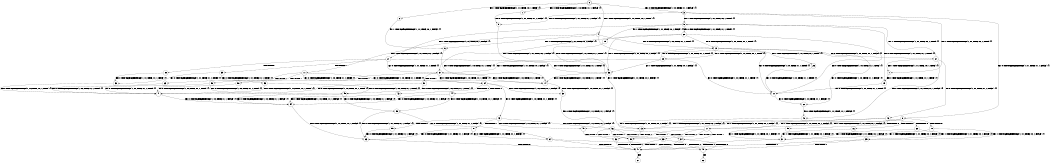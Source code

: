 digraph BCG {
size = "7, 10.5";
center = TRUE;
node [shape = circle];
0 [peripheries = 2];
0 -> 1 [label = "EX !0 !ATOMIC_EXCH_BRANCH (1, +0, TRUE, +1, 1, FALSE) !{}"];
0 -> 2 [label = "EX !1 !ATOMIC_EXCH_BRANCH (1, +1, TRUE, +0, 1, TRUE) !{}"];
0 -> 3 [label = "EX !0 !ATOMIC_EXCH_BRANCH (1, +0, TRUE, +1, 1, FALSE) !{}"];
0 -> 4 [label = "EX !1 !ATOMIC_EXCH_BRANCH (1, +1, TRUE, +0, 1, TRUE) !{}"];
1 -> 5 [label = "EX !0 !ATOMIC_EXCH_BRANCH (1, +1, TRUE, +1, 1, FALSE) !{}"];
2 -> 6 [label = "EX !1 !ATOMIC_EXCH_BRANCH (1, +1, TRUE, +0, 1, FALSE) !{}"];
3 -> 5 [label = "EX !0 !ATOMIC_EXCH_BRANCH (1, +1, TRUE, +1, 1, FALSE) !{}"];
3 -> 7 [label = "EX !1 !ATOMIC_EXCH_BRANCH (1, +1, TRUE, +0, 1, TRUE) !{}"];
3 -> 8 [label = "EX !0 !ATOMIC_EXCH_BRANCH (1, +1, TRUE, +1, 1, FALSE) !{}"];
3 -> 9 [label = "EX !1 !ATOMIC_EXCH_BRANCH (1, +1, TRUE, +0, 1, TRUE) !{}"];
4 -> 6 [label = "EX !1 !ATOMIC_EXCH_BRANCH (1, +1, TRUE, +0, 1, FALSE) !{}"];
4 -> 10 [label = "EX !0 !ATOMIC_EXCH_BRANCH (1, +0, TRUE, +1, 1, TRUE) !{}"];
4 -> 11 [label = "EX !1 !ATOMIC_EXCH_BRANCH (1, +1, TRUE, +0, 1, FALSE) !{}"];
4 -> 12 [label = "EX !0 !ATOMIC_EXCH_BRANCH (1, +0, TRUE, +1, 1, TRUE) !{}"];
5 -> 13 [label = "EX !1 !ATOMIC_EXCH_BRANCH (1, +1, TRUE, +0, 1, FALSE) !{}"];
6 -> 14 [label = "EX !0 !ATOMIC_EXCH_BRANCH (1, +0, TRUE, +1, 1, TRUE) !{}"];
7 -> 15 [label = "EX !0 !ATOMIC_EXCH_BRANCH (1, +1, TRUE, +1, 1, TRUE) !{}"];
8 -> 13 [label = "EX !1 !ATOMIC_EXCH_BRANCH (1, +1, TRUE, +0, 1, FALSE) !{}"];
8 -> 16 [label = "TERMINATE !0"];
8 -> 17 [label = "EX !1 !ATOMIC_EXCH_BRANCH (1, +1, TRUE, +0, 1, FALSE) !{}"];
8 -> 18 [label = "TERMINATE !0"];
9 -> 15 [label = "EX !0 !ATOMIC_EXCH_BRANCH (1, +1, TRUE, +1, 1, TRUE) !{}"];
9 -> 19 [label = "EX !1 !ATOMIC_EXCH_BRANCH (1, +1, TRUE, +0, 1, FALSE) !{}"];
9 -> 20 [label = "EX !0 !ATOMIC_EXCH_BRANCH (1, +1, TRUE, +1, 1, TRUE) !{}"];
9 -> 21 [label = "EX !1 !ATOMIC_EXCH_BRANCH (1, +1, TRUE, +0, 1, FALSE) !{}"];
10 -> 22 [label = "EX !0 !ATOMIC_EXCH_BRANCH (1, +0, TRUE, +1, 1, FALSE) !{}"];
11 -> 14 [label = "EX !0 !ATOMIC_EXCH_BRANCH (1, +0, TRUE, +1, 1, TRUE) !{}"];
11 -> 23 [label = "TERMINATE !1"];
11 -> 24 [label = "EX !0 !ATOMIC_EXCH_BRANCH (1, +0, TRUE, +1, 1, TRUE) !{}"];
11 -> 25 [label = "TERMINATE !1"];
12 -> 22 [label = "EX !0 !ATOMIC_EXCH_BRANCH (1, +0, TRUE, +1, 1, FALSE) !{}"];
12 -> 26 [label = "EX !1 !ATOMIC_EXCH_BRANCH (1, +1, TRUE, +0, 1, TRUE) !{}"];
12 -> 27 [label = "EX !0 !ATOMIC_EXCH_BRANCH (1, +0, TRUE, +1, 1, FALSE) !{}"];
12 -> 28 [label = "EX !1 !ATOMIC_EXCH_BRANCH (1, +1, TRUE, +0, 1, TRUE) !{}"];
13 -> 29 [label = "TERMINATE !0"];
14 -> 30 [label = "EX !0 !ATOMIC_EXCH_BRANCH (1, +0, TRUE, +1, 1, FALSE) !{}"];
15 -> 10 [label = "EX !0 !ATOMIC_EXCH_BRANCH (1, +0, TRUE, +1, 1, TRUE) !{}"];
16 -> 31 [label = "EX !1 !ATOMIC_EXCH_BRANCH (1, +1, TRUE, +0, 1, FALSE) !{}"];
17 -> 29 [label = "TERMINATE !0"];
17 -> 32 [label = "TERMINATE !1"];
17 -> 33 [label = "TERMINATE !0"];
17 -> 34 [label = "TERMINATE !1"];
18 -> 31 [label = "EX !1 !ATOMIC_EXCH_BRANCH (1, +1, TRUE, +0, 1, FALSE) !{}"];
18 -> 35 [label = "EX !1 !ATOMIC_EXCH_BRANCH (1, +1, TRUE, +0, 1, FALSE) !{}"];
19 -> 36 [label = "EX !0 !ATOMIC_EXCH_BRANCH (1, +1, TRUE, +1, 1, TRUE) !{}"];
20 -> 10 [label = "EX !0 !ATOMIC_EXCH_BRANCH (1, +0, TRUE, +1, 1, TRUE) !{}"];
20 -> 36 [label = "EX !1 !ATOMIC_EXCH_BRANCH (1, +1, TRUE, +0, 1, FALSE) !{}"];
20 -> 12 [label = "EX !0 !ATOMIC_EXCH_BRANCH (1, +0, TRUE, +1, 1, TRUE) !{}"];
20 -> 37 [label = "EX !1 !ATOMIC_EXCH_BRANCH (1, +1, TRUE, +0, 1, FALSE) !{}"];
21 -> 36 [label = "EX !0 !ATOMIC_EXCH_BRANCH (1, +1, TRUE, +1, 1, TRUE) !{}"];
21 -> 38 [label = "TERMINATE !1"];
21 -> 37 [label = "EX !0 !ATOMIC_EXCH_BRANCH (1, +1, TRUE, +1, 1, TRUE) !{}"];
21 -> 39 [label = "TERMINATE !1"];
22 -> 40 [label = "EX !0 !ATOMIC_EXCH_BRANCH (1, +1, TRUE, +1, 1, FALSE) !{}"];
23 -> 41 [label = "EX !0 !ATOMIC_EXCH_BRANCH (1, +0, TRUE, +1, 1, TRUE) !{}"];
24 -> 30 [label = "EX !0 !ATOMIC_EXCH_BRANCH (1, +0, TRUE, +1, 1, FALSE) !{}"];
24 -> 42 [label = "TERMINATE !1"];
24 -> 43 [label = "EX !0 !ATOMIC_EXCH_BRANCH (1, +0, TRUE, +1, 1, FALSE) !{}"];
24 -> 44 [label = "TERMINATE !1"];
25 -> 41 [label = "EX !0 !ATOMIC_EXCH_BRANCH (1, +0, TRUE, +1, 1, TRUE) !{}"];
25 -> 45 [label = "EX !0 !ATOMIC_EXCH_BRANCH (1, +0, TRUE, +1, 1, TRUE) !{}"];
26 -> 10 [label = "EX !0 !ATOMIC_EXCH_BRANCH (1, +0, TRUE, +1, 1, TRUE) !{}"];
27 -> 40 [label = "EX !0 !ATOMIC_EXCH_BRANCH (1, +1, TRUE, +1, 1, FALSE) !{}"];
27 -> 7 [label = "EX !1 !ATOMIC_EXCH_BRANCH (1, +1, TRUE, +0, 1, TRUE) !{}"];
27 -> 46 [label = "EX !0 !ATOMIC_EXCH_BRANCH (1, +1, TRUE, +1, 1, FALSE) !{}"];
27 -> 9 [label = "EX !1 !ATOMIC_EXCH_BRANCH (1, +1, TRUE, +0, 1, TRUE) !{}"];
28 -> 10 [label = "EX !0 !ATOMIC_EXCH_BRANCH (1, +0, TRUE, +1, 1, TRUE) !{}"];
28 -> 36 [label = "EX !1 !ATOMIC_EXCH_BRANCH (1, +1, TRUE, +0, 1, FALSE) !{}"];
28 -> 12 [label = "EX !0 !ATOMIC_EXCH_BRANCH (1, +0, TRUE, +1, 1, TRUE) !{}"];
28 -> 37 [label = "EX !1 !ATOMIC_EXCH_BRANCH (1, +1, TRUE, +0, 1, FALSE) !{}"];
29 -> 47 [label = "TERMINATE !1"];
30 -> 48 [label = "EX !0 !ATOMIC_EXCH_BRANCH (1, +1, TRUE, +1, 1, FALSE) !{}"];
31 -> 47 [label = "TERMINATE !1"];
32 -> 47 [label = "TERMINATE !0"];
33 -> 47 [label = "TERMINATE !1"];
33 -> 49 [label = "TERMINATE !1"];
34 -> 47 [label = "TERMINATE !0"];
34 -> 49 [label = "TERMINATE !0"];
35 -> 47 [label = "TERMINATE !1"];
35 -> 49 [label = "TERMINATE !1"];
36 -> 14 [label = "EX !0 !ATOMIC_EXCH_BRANCH (1, +0, TRUE, +1, 1, TRUE) !{}"];
37 -> 14 [label = "EX !0 !ATOMIC_EXCH_BRANCH (1, +0, TRUE, +1, 1, TRUE) !{}"];
37 -> 50 [label = "TERMINATE !1"];
37 -> 24 [label = "EX !0 !ATOMIC_EXCH_BRANCH (1, +0, TRUE, +1, 1, TRUE) !{}"];
37 -> 51 [label = "TERMINATE !1"];
38 -> 52 [label = "EX !0 !ATOMIC_EXCH_BRANCH (1, +1, TRUE, +1, 1, TRUE) !{}"];
39 -> 52 [label = "EX !0 !ATOMIC_EXCH_BRANCH (1, +1, TRUE, +1, 1, TRUE) !{}"];
39 -> 53 [label = "EX !0 !ATOMIC_EXCH_BRANCH (1, +1, TRUE, +1, 1, TRUE) !{}"];
40 -> 13 [label = "EX !1 !ATOMIC_EXCH_BRANCH (1, +1, TRUE, +0, 1, FALSE) !{}"];
41 -> 54 [label = "EX !0 !ATOMIC_EXCH_BRANCH (1, +0, TRUE, +1, 1, FALSE) !{}"];
42 -> 54 [label = "EX !0 !ATOMIC_EXCH_BRANCH (1, +0, TRUE, +1, 1, FALSE) !{}"];
43 -> 48 [label = "EX !0 !ATOMIC_EXCH_BRANCH (1, +1, TRUE, +1, 1, FALSE) !{}"];
43 -> 55 [label = "TERMINATE !1"];
43 -> 56 [label = "EX !0 !ATOMIC_EXCH_BRANCH (1, +1, TRUE, +1, 1, FALSE) !{}"];
43 -> 57 [label = "TERMINATE !1"];
44 -> 54 [label = "EX !0 !ATOMIC_EXCH_BRANCH (1, +0, TRUE, +1, 1, FALSE) !{}"];
44 -> 58 [label = "EX !0 !ATOMIC_EXCH_BRANCH (1, +0, TRUE, +1, 1, FALSE) !{}"];
45 -> 54 [label = "EX !0 !ATOMIC_EXCH_BRANCH (1, +0, TRUE, +1, 1, FALSE) !{}"];
45 -> 58 [label = "EX !0 !ATOMIC_EXCH_BRANCH (1, +0, TRUE, +1, 1, FALSE) !{}"];
46 -> 13 [label = "EX !1 !ATOMIC_EXCH_BRANCH (1, +1, TRUE, +0, 1, FALSE) !{}"];
46 -> 59 [label = "TERMINATE !0"];
46 -> 17 [label = "EX !1 !ATOMIC_EXCH_BRANCH (1, +1, TRUE, +0, 1, FALSE) !{}"];
46 -> 60 [label = "TERMINATE !0"];
47 -> 61 [label = "exit"];
48 -> 29 [label = "TERMINATE !0"];
49 -> 62 [label = "exit"];
50 -> 41 [label = "EX !0 !ATOMIC_EXCH_BRANCH (1, +0, TRUE, +1, 1, TRUE) !{}"];
51 -> 41 [label = "EX !0 !ATOMIC_EXCH_BRANCH (1, +0, TRUE, +1, 1, TRUE) !{}"];
51 -> 45 [label = "EX !0 !ATOMIC_EXCH_BRANCH (1, +0, TRUE, +1, 1, TRUE) !{}"];
52 -> 41 [label = "EX !0 !ATOMIC_EXCH_BRANCH (1, +0, TRUE, +1, 1, TRUE) !{}"];
53 -> 41 [label = "EX !0 !ATOMIC_EXCH_BRANCH (1, +0, TRUE, +1, 1, TRUE) !{}"];
53 -> 45 [label = "EX !0 !ATOMIC_EXCH_BRANCH (1, +0, TRUE, +1, 1, TRUE) !{}"];
54 -> 63 [label = "EX !0 !ATOMIC_EXCH_BRANCH (1, +1, TRUE, +1, 1, FALSE) !{}"];
55 -> 63 [label = "EX !0 !ATOMIC_EXCH_BRANCH (1, +1, TRUE, +1, 1, FALSE) !{}"];
56 -> 29 [label = "TERMINATE !0"];
56 -> 32 [label = "TERMINATE !1"];
56 -> 33 [label = "TERMINATE !0"];
56 -> 34 [label = "TERMINATE !1"];
57 -> 63 [label = "EX !0 !ATOMIC_EXCH_BRANCH (1, +1, TRUE, +1, 1, FALSE) !{}"];
57 -> 64 [label = "EX !0 !ATOMIC_EXCH_BRANCH (1, +1, TRUE, +1, 1, FALSE) !{}"];
58 -> 63 [label = "EX !0 !ATOMIC_EXCH_BRANCH (1, +1, TRUE, +1, 1, FALSE) !{}"];
58 -> 64 [label = "EX !0 !ATOMIC_EXCH_BRANCH (1, +1, TRUE, +1, 1, FALSE) !{}"];
59 -> 31 [label = "EX !1 !ATOMIC_EXCH_BRANCH (1, +1, TRUE, +0, 1, FALSE) !{}"];
60 -> 31 [label = "EX !1 !ATOMIC_EXCH_BRANCH (1, +1, TRUE, +0, 1, FALSE) !{}"];
60 -> 35 [label = "EX !1 !ATOMIC_EXCH_BRANCH (1, +1, TRUE, +0, 1, FALSE) !{}"];
63 -> 47 [label = "TERMINATE !0"];
64 -> 47 [label = "TERMINATE !0"];
64 -> 49 [label = "TERMINATE !0"];
}
